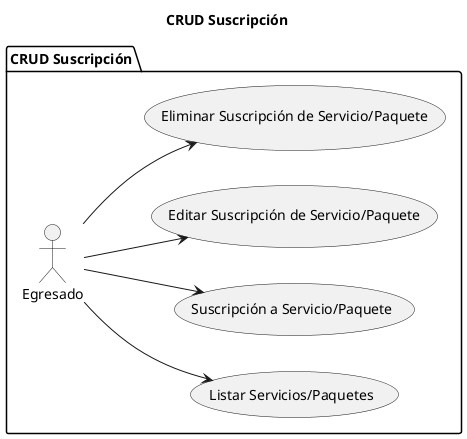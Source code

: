 @startuml CRUD_Suscription
left to right direction

title CRUD Suscripción

folder "CRUD Suscripción" {
    actor Egresado

    Egresado --> (Listar Servicios/Paquetes)
    Egresado --> (Suscripción a Servicio/Paquete)
    Egresado --> (Editar Suscripción de Servicio/Paquete)
    Egresado --> (Eliminar Suscripción de Servicio/Paquete)
}

@enduml
